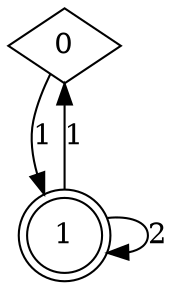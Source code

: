 digraph a { 
0[shape=diamond] ;
0->1 [label="1"] ;
1[shape=doublecircle] ;
1->0 [label="1"] ;
1->1 [label="2"] ;

 }